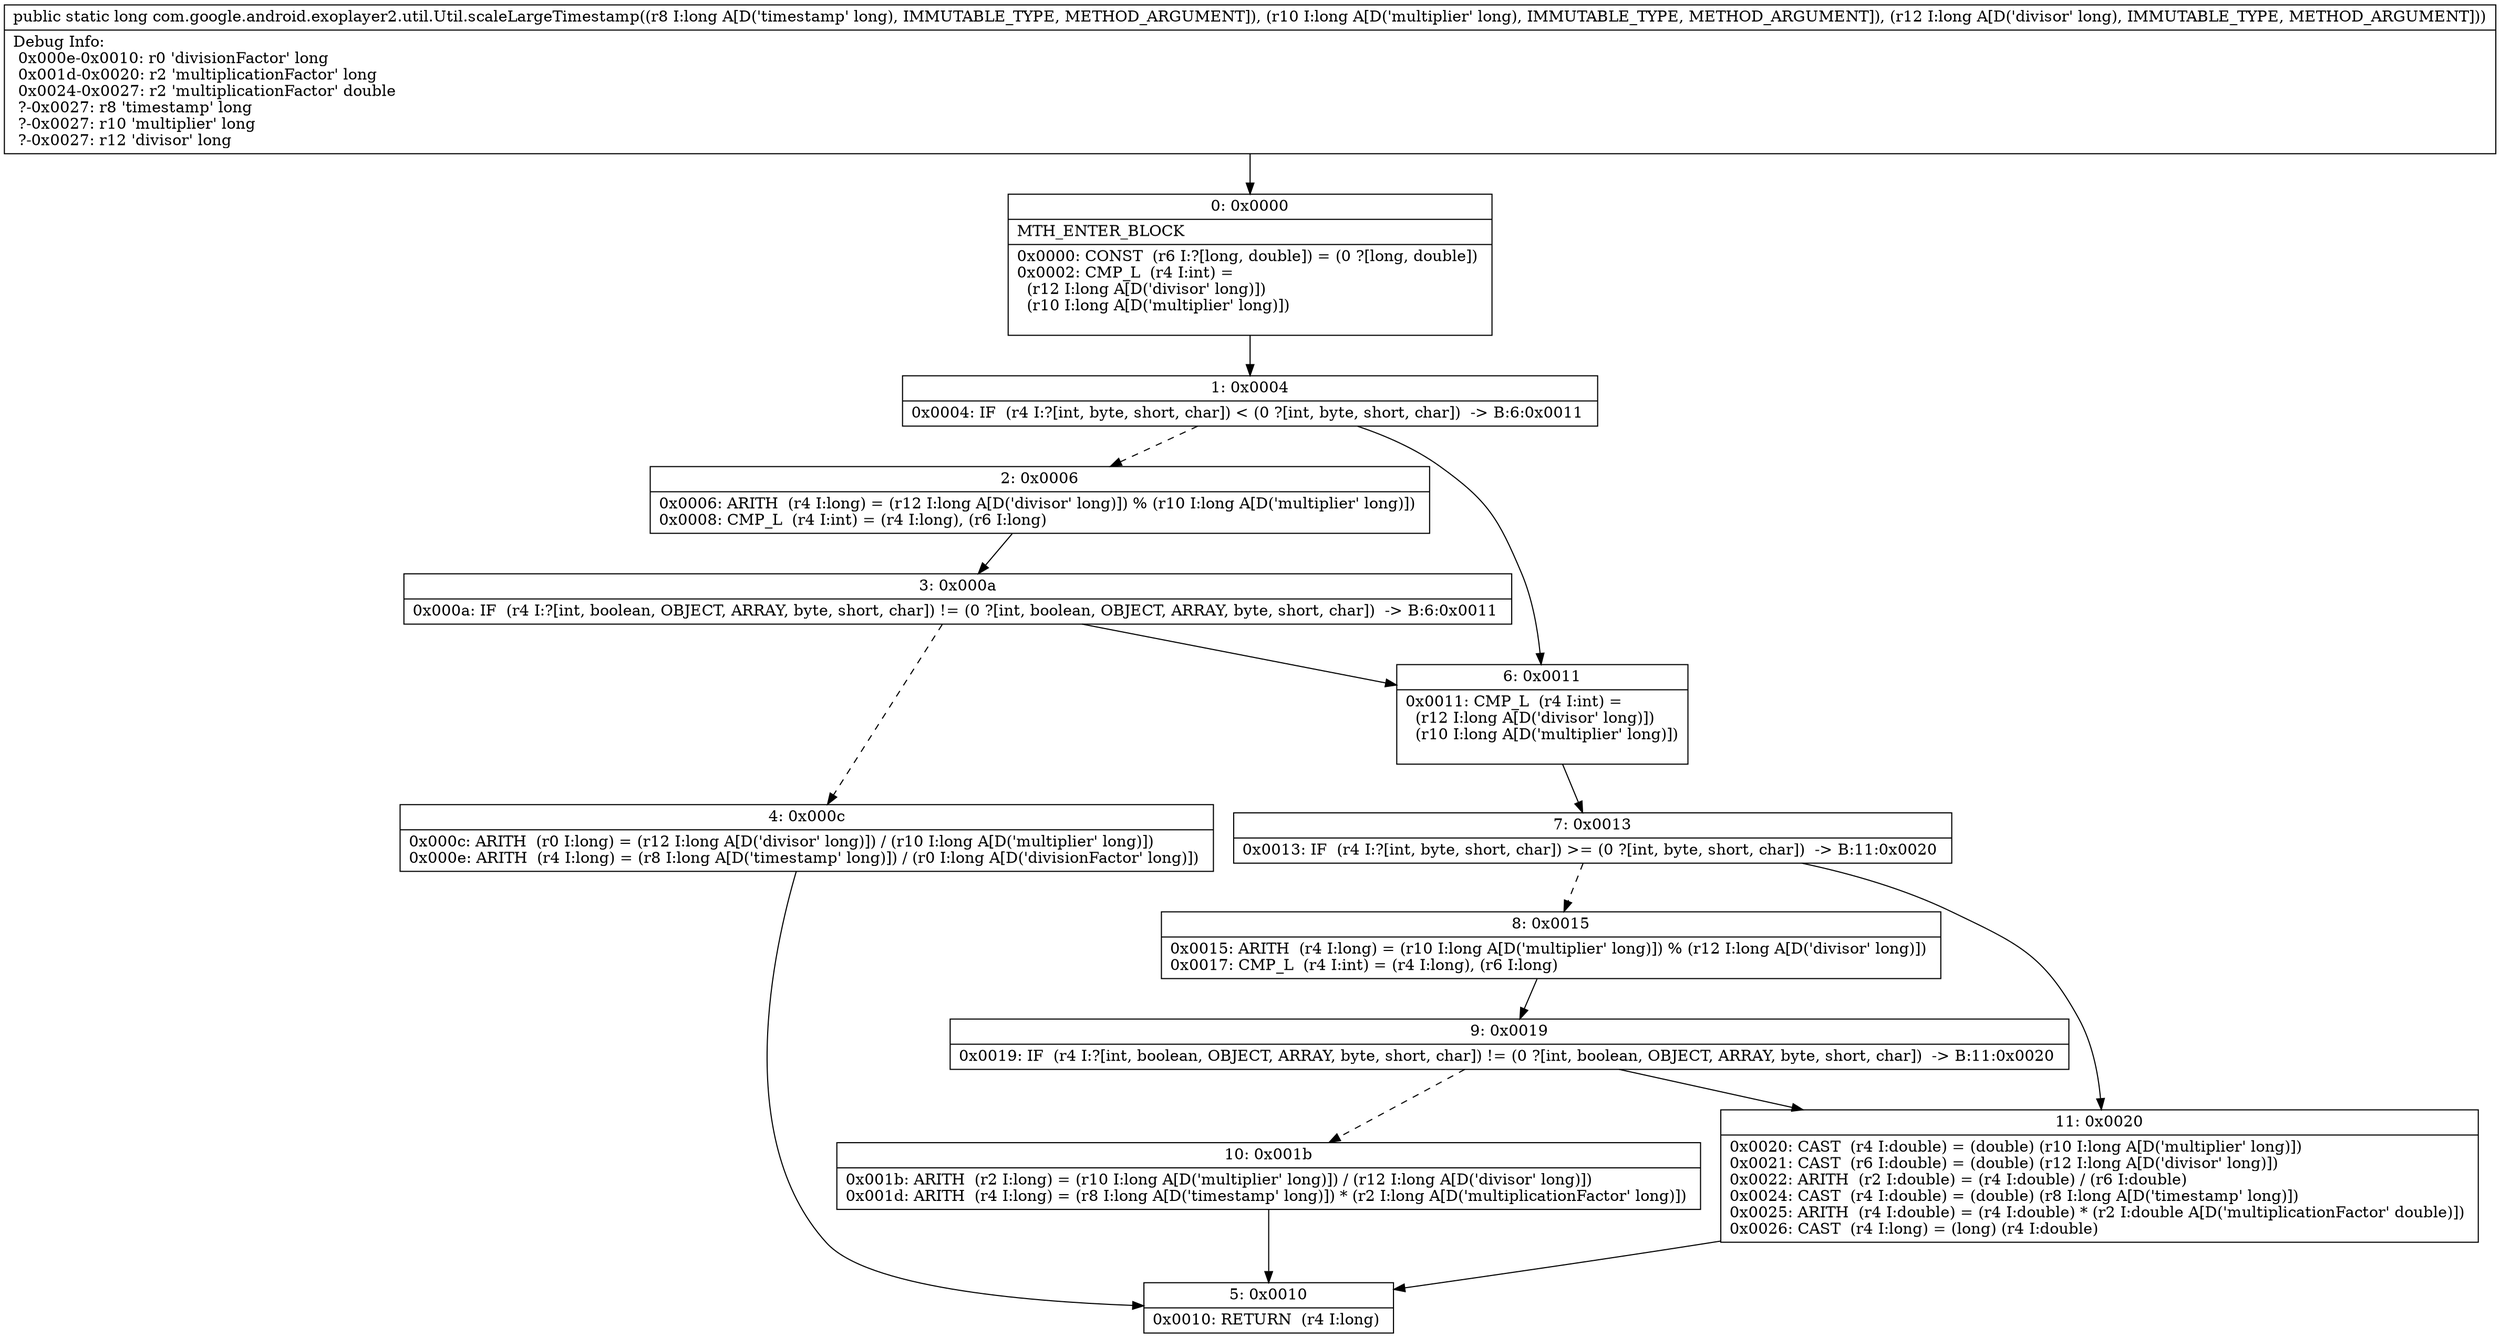 digraph "CFG forcom.google.android.exoplayer2.util.Util.scaleLargeTimestamp(JJJ)J" {
Node_0 [shape=record,label="{0\:\ 0x0000|MTH_ENTER_BLOCK\l|0x0000: CONST  (r6 I:?[long, double]) = (0 ?[long, double]) \l0x0002: CMP_L  (r4 I:int) = \l  (r12 I:long A[D('divisor' long)])\l  (r10 I:long A[D('multiplier' long)])\l \l}"];
Node_1 [shape=record,label="{1\:\ 0x0004|0x0004: IF  (r4 I:?[int, byte, short, char]) \< (0 ?[int, byte, short, char])  \-\> B:6:0x0011 \l}"];
Node_2 [shape=record,label="{2\:\ 0x0006|0x0006: ARITH  (r4 I:long) = (r12 I:long A[D('divisor' long)]) % (r10 I:long A[D('multiplier' long)]) \l0x0008: CMP_L  (r4 I:int) = (r4 I:long), (r6 I:long) \l}"];
Node_3 [shape=record,label="{3\:\ 0x000a|0x000a: IF  (r4 I:?[int, boolean, OBJECT, ARRAY, byte, short, char]) != (0 ?[int, boolean, OBJECT, ARRAY, byte, short, char])  \-\> B:6:0x0011 \l}"];
Node_4 [shape=record,label="{4\:\ 0x000c|0x000c: ARITH  (r0 I:long) = (r12 I:long A[D('divisor' long)]) \/ (r10 I:long A[D('multiplier' long)]) \l0x000e: ARITH  (r4 I:long) = (r8 I:long A[D('timestamp' long)]) \/ (r0 I:long A[D('divisionFactor' long)]) \l}"];
Node_5 [shape=record,label="{5\:\ 0x0010|0x0010: RETURN  (r4 I:long) \l}"];
Node_6 [shape=record,label="{6\:\ 0x0011|0x0011: CMP_L  (r4 I:int) = \l  (r12 I:long A[D('divisor' long)])\l  (r10 I:long A[D('multiplier' long)])\l \l}"];
Node_7 [shape=record,label="{7\:\ 0x0013|0x0013: IF  (r4 I:?[int, byte, short, char]) \>= (0 ?[int, byte, short, char])  \-\> B:11:0x0020 \l}"];
Node_8 [shape=record,label="{8\:\ 0x0015|0x0015: ARITH  (r4 I:long) = (r10 I:long A[D('multiplier' long)]) % (r12 I:long A[D('divisor' long)]) \l0x0017: CMP_L  (r4 I:int) = (r4 I:long), (r6 I:long) \l}"];
Node_9 [shape=record,label="{9\:\ 0x0019|0x0019: IF  (r4 I:?[int, boolean, OBJECT, ARRAY, byte, short, char]) != (0 ?[int, boolean, OBJECT, ARRAY, byte, short, char])  \-\> B:11:0x0020 \l}"];
Node_10 [shape=record,label="{10\:\ 0x001b|0x001b: ARITH  (r2 I:long) = (r10 I:long A[D('multiplier' long)]) \/ (r12 I:long A[D('divisor' long)]) \l0x001d: ARITH  (r4 I:long) = (r8 I:long A[D('timestamp' long)]) * (r2 I:long A[D('multiplicationFactor' long)]) \l}"];
Node_11 [shape=record,label="{11\:\ 0x0020|0x0020: CAST  (r4 I:double) = (double) (r10 I:long A[D('multiplier' long)]) \l0x0021: CAST  (r6 I:double) = (double) (r12 I:long A[D('divisor' long)]) \l0x0022: ARITH  (r2 I:double) = (r4 I:double) \/ (r6 I:double) \l0x0024: CAST  (r4 I:double) = (double) (r8 I:long A[D('timestamp' long)]) \l0x0025: ARITH  (r4 I:double) = (r4 I:double) * (r2 I:double A[D('multiplicationFactor' double)]) \l0x0026: CAST  (r4 I:long) = (long) (r4 I:double) \l}"];
MethodNode[shape=record,label="{public static long com.google.android.exoplayer2.util.Util.scaleLargeTimestamp((r8 I:long A[D('timestamp' long), IMMUTABLE_TYPE, METHOD_ARGUMENT]), (r10 I:long A[D('multiplier' long), IMMUTABLE_TYPE, METHOD_ARGUMENT]), (r12 I:long A[D('divisor' long), IMMUTABLE_TYPE, METHOD_ARGUMENT]))  | Debug Info:\l  0x000e\-0x0010: r0 'divisionFactor' long\l  0x001d\-0x0020: r2 'multiplicationFactor' long\l  0x0024\-0x0027: r2 'multiplicationFactor' double\l  ?\-0x0027: r8 'timestamp' long\l  ?\-0x0027: r10 'multiplier' long\l  ?\-0x0027: r12 'divisor' long\l}"];
MethodNode -> Node_0;
Node_0 -> Node_1;
Node_1 -> Node_2[style=dashed];
Node_1 -> Node_6;
Node_2 -> Node_3;
Node_3 -> Node_4[style=dashed];
Node_3 -> Node_6;
Node_4 -> Node_5;
Node_6 -> Node_7;
Node_7 -> Node_8[style=dashed];
Node_7 -> Node_11;
Node_8 -> Node_9;
Node_9 -> Node_10[style=dashed];
Node_9 -> Node_11;
Node_10 -> Node_5;
Node_11 -> Node_5;
}

